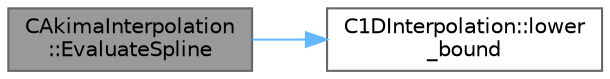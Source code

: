 digraph "CAkimaInterpolation::EvaluateSpline"
{
 // LATEX_PDF_SIZE
  bgcolor="transparent";
  edge [fontname=Helvetica,fontsize=10,labelfontname=Helvetica,labelfontsize=10];
  node [fontname=Helvetica,fontsize=10,shape=box,height=0.2,width=0.4];
  rankdir="LR";
  Node1 [id="Node000001",label="CAkimaInterpolation\l::EvaluateSpline",height=0.2,width=0.4,color="gray40", fillcolor="grey60", style="filled", fontcolor="black",tooltip="Evaluate the value of the spline at a point."];
  Node1 -> Node2 [id="edge1_Node000001_Node000002",color="steelblue1",style="solid",tooltip=" "];
  Node2 [id="Node000002",label="C1DInterpolation::lower\l_bound",height=0.2,width=0.4,color="grey40", fillcolor="white", style="filled",URL="$classC1DInterpolation.html#accfa80d2af974d5f1629bb00ad321066",tooltip="Find containing interval."];
}
